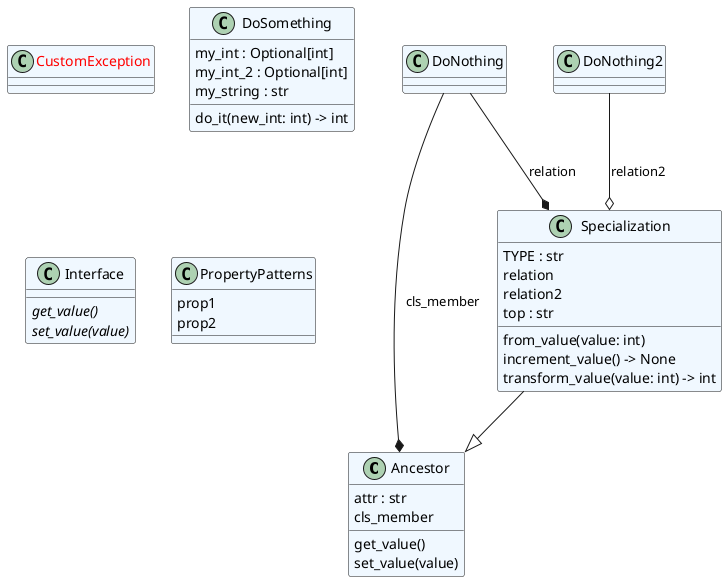 @startuml classes_colorized
set namespaceSeparator none
class "Ancestor" as data.clientmodule_test.Ancestor #aliceblue {
  attr : str
  cls_member
  get_value()
  set_value(value)
}
class "<color:red>CustomException</color>" as data.suppliermodule_test.CustomException #aliceblue {
}
class "DoNothing" as data.suppliermodule_test.DoNothing #aliceblue {
}
class "DoNothing2" as data.suppliermodule_test.DoNothing2 #aliceblue {
}
class "DoSomething" as data.suppliermodule_test.DoSomething #aliceblue {
  my_int : Optional[int]
  my_int_2 : Optional[int]
  my_string : str
  do_it(new_int: int) -> int
}
class "Interface" as data.suppliermodule_test.Interface #aliceblue {
  {abstract}get_value()
  {abstract}set_value(value)
}
class "PropertyPatterns" as data.property_pattern.PropertyPatterns #aliceblue {
  prop1
  prop2
}
class "Specialization" as data.clientmodule_test.Specialization #aliceblue {
  TYPE : str
  relation
  relation2
  top : str
  from_value(value: int)
  increment_value() -> None
  transform_value(value: int) -> int
}
data.clientmodule_test.Specialization --|> data.clientmodule_test.Ancestor
data.suppliermodule_test.DoNothing --* data.clientmodule_test.Ancestor : cls_member
data.suppliermodule_test.DoNothing --* data.clientmodule_test.Specialization : relation
data.suppliermodule_test.DoNothing2 --o data.clientmodule_test.Specialization : relation2
@enduml
